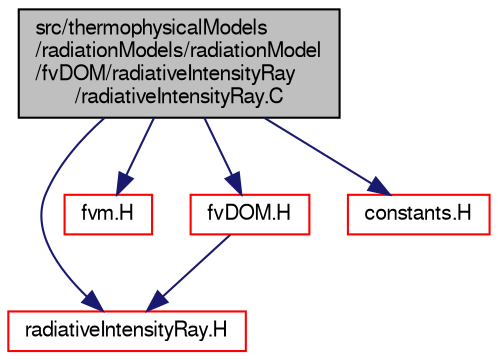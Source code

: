 digraph "src/thermophysicalModels/radiationModels/radiationModel/fvDOM/radiativeIntensityRay/radiativeIntensityRay.C"
{
  bgcolor="transparent";
  edge [fontname="FreeSans",fontsize="10",labelfontname="FreeSans",labelfontsize="10"];
  node [fontname="FreeSans",fontsize="10",shape=record];
  Node0 [label="src/thermophysicalModels\l/radiationModels/radiationModel\l/fvDOM/radiativeIntensityRay\l/radiativeIntensityRay.C",height=0.2,width=0.4,color="black", fillcolor="grey75", style="filled", fontcolor="black"];
  Node0 -> Node1 [color="midnightblue",fontsize="10",style="solid",fontname="FreeSans"];
  Node1 [label="radiativeIntensityRay.H",height=0.2,width=0.4,color="red",URL="$a15983.html"];
  Node0 -> Node306 [color="midnightblue",fontsize="10",style="solid",fontname="FreeSans"];
  Node306 [label="fvm.H",height=0.2,width=0.4,color="red",URL="$a03053.html"];
  Node0 -> Node330 [color="midnightblue",fontsize="10",style="solid",fontname="FreeSans"];
  Node330 [label="fvDOM.H",height=0.2,width=0.4,color="red",URL="$a15974.html"];
  Node330 -> Node1 [color="midnightblue",fontsize="10",style="solid",fontname="FreeSans"];
  Node0 -> Node335 [color="midnightblue",fontsize="10",style="solid",fontname="FreeSans"];
  Node335 [label="constants.H",height=0.2,width=0.4,color="red",URL="$a10217.html"];
}

